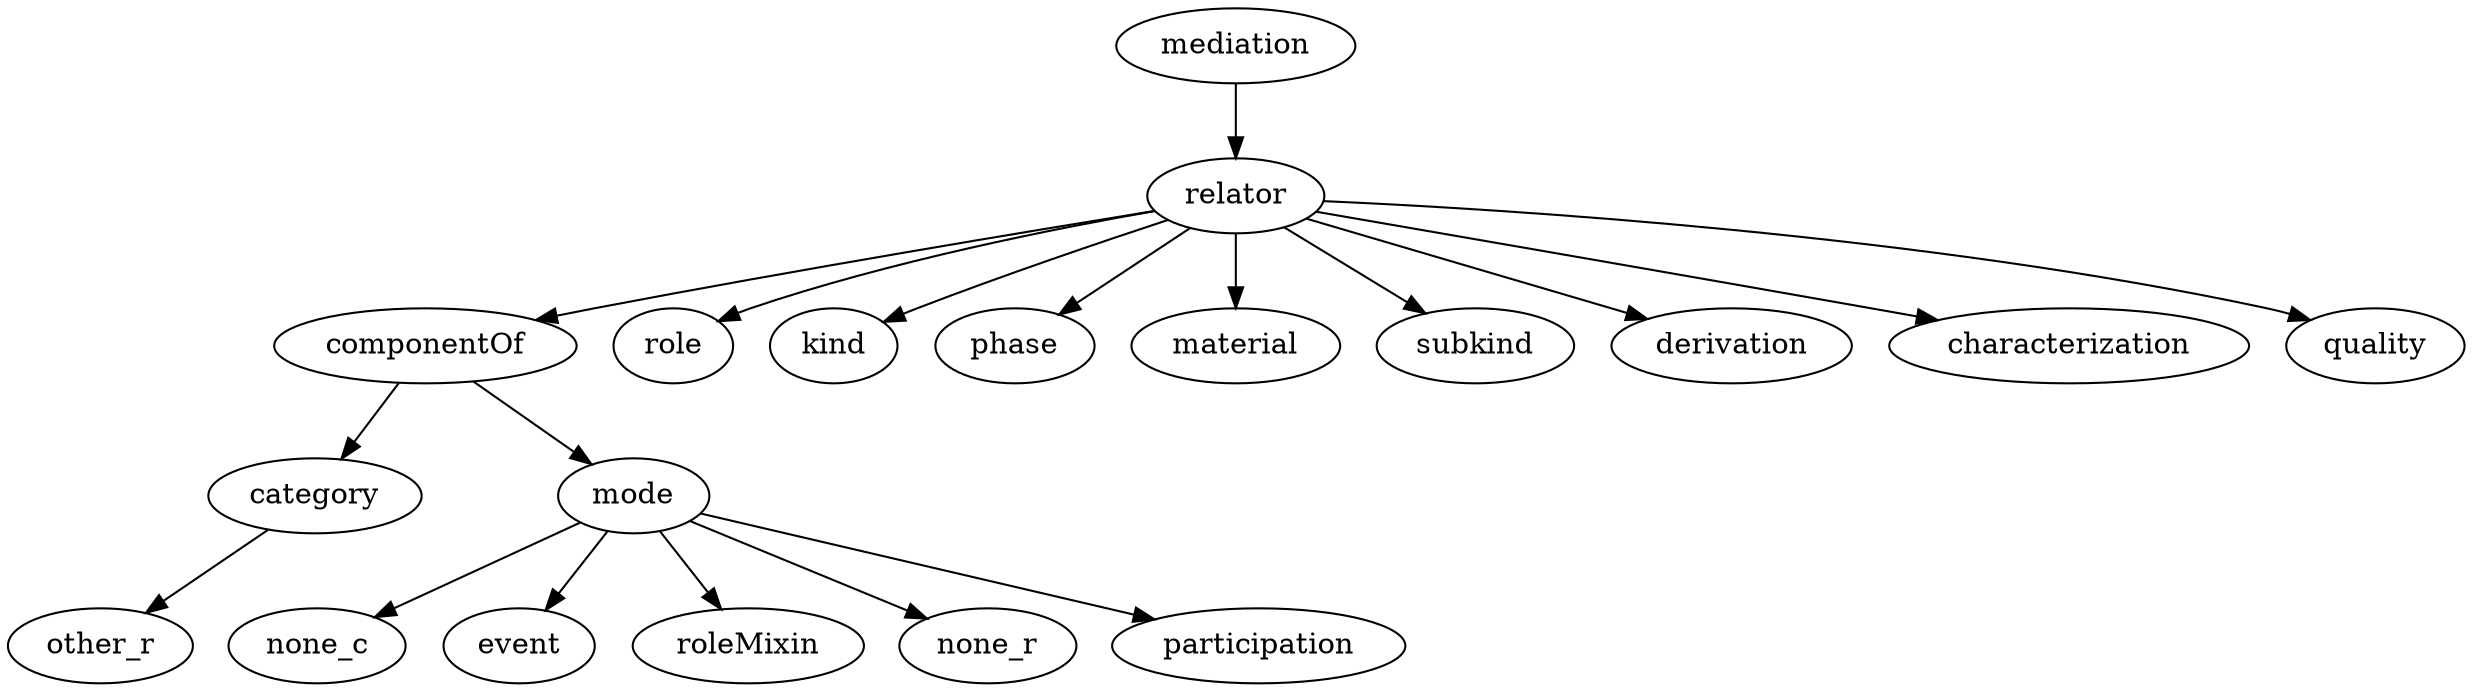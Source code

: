 strict digraph  {
mediation;
relator;
componentOf;
role;
kind;
phase;
material;
subkind;
derivation;
characterization;
quality;
category;
mode;
none_c;
event;
roleMixin;
none_r;
participation;
other_r;
mediation -> relator;
relator -> componentOf;
relator -> role;
relator -> kind;
relator -> phase;
relator -> material;
relator -> subkind;
relator -> derivation;
relator -> characterization;
relator -> quality;
componentOf -> category;
componentOf -> mode;
category -> other_r;
mode -> none_c;
mode -> event;
mode -> roleMixin;
mode -> none_r;
mode -> participation;
}
